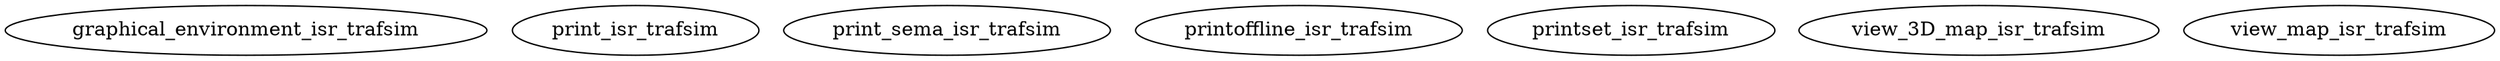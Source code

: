 /* Created by mdot for Matlab */
digraph m2html {

  graphical_environment_isr_trafsim [URL="graphical_environment_isr_trafsim.html"];
  print_isr_trafsim [URL="print_isr_trafsim.html"];
  print_sema_isr_trafsim [URL="print_sema_isr_trafsim.html"];
  printoffline_isr_trafsim [URL="printoffline_isr_trafsim.html"];
  printset_isr_trafsim [URL="printset_isr_trafsim.html"];
  view_3D_map_isr_trafsim [URL="view_3D_map_isr_trafsim.html"];
  view_map_isr_trafsim [URL="view_map_isr_trafsim.html"];
}